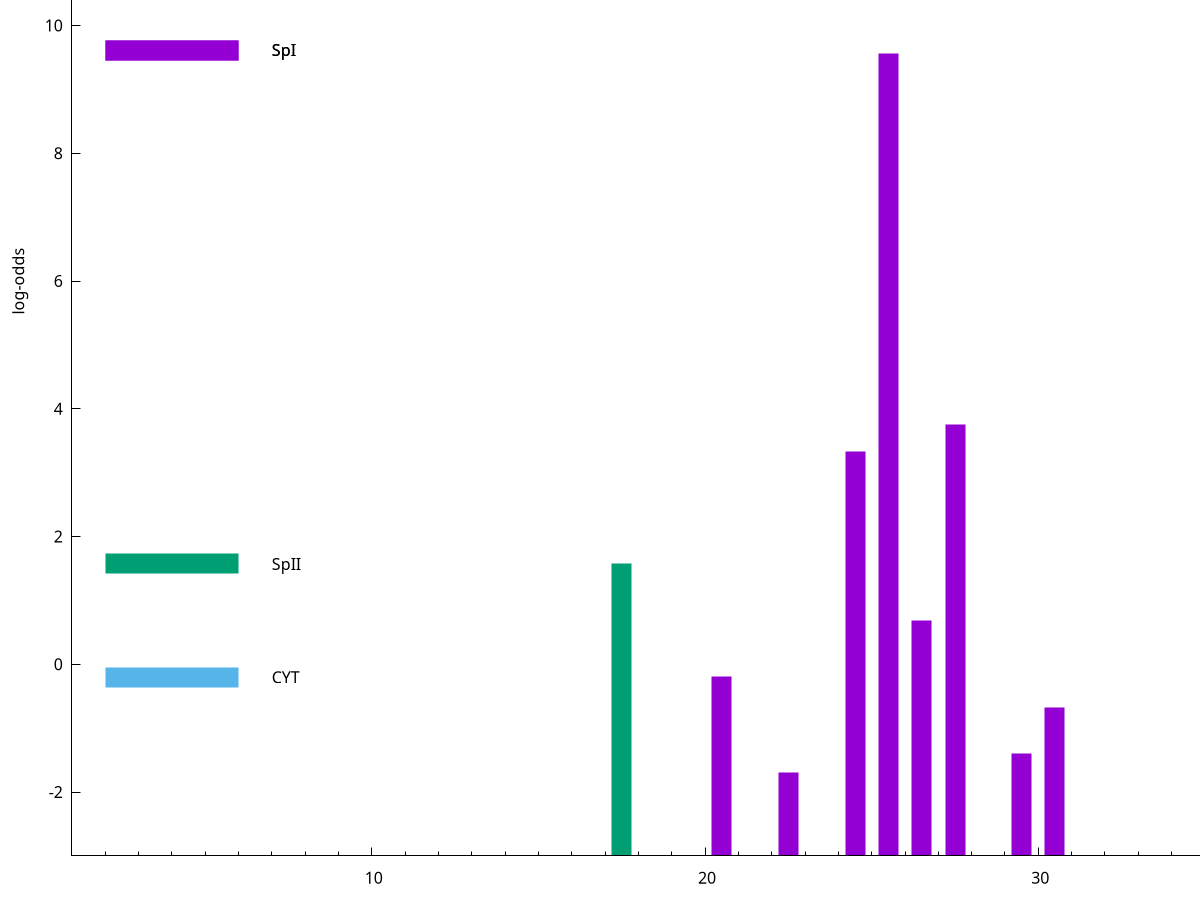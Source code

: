 set title "LipoP predictions for SRR4017849.gff"
set size 2., 1.4
set xrange [1:70] 
set mxtics 10
set yrange [-3:15]
set y2range [0:18]
set ylabel "log-odds"
set term postscript eps color solid "Helvetica" 30
set output "SRR4017849.gff125.eps"
set arrow from 2,9.61715 to 6,9.61715 nohead lt 1 lw 20
set label "SpI" at 7,9.61715
set arrow from 2,1.57164 to 6,1.57164 nohead lt 2 lw 20
set label "SpII" at 7,1.57164
set arrow from 2,-0.200913 to 6,-0.200913 nohead lt 3 lw 20
set label "CYT" at 7,-0.200913
set arrow from 2,9.61715 to 6,9.61715 nohead lt 1 lw 20
set label "SpI" at 7,9.61715
# NOTE: The scores below are the log-odds scores with the threshold
# NOTE: subtracted (a hack to make gnuplot make the histogram all
# NOTE: look nice).
plot "-" axes x1y2 title "" with impulses lt 2 lw 20, "-" axes x1y2 title "" with impulses lt 1 lw 20
17.500000 4.571640
e
25.500000 12.565760
27.500000 6.754110
24.500000 6.334640
26.500000 3.679643
20.500000 2.809333
30.500000 2.319567
29.500000 1.598450
22.500000 1.304900
e
exit
